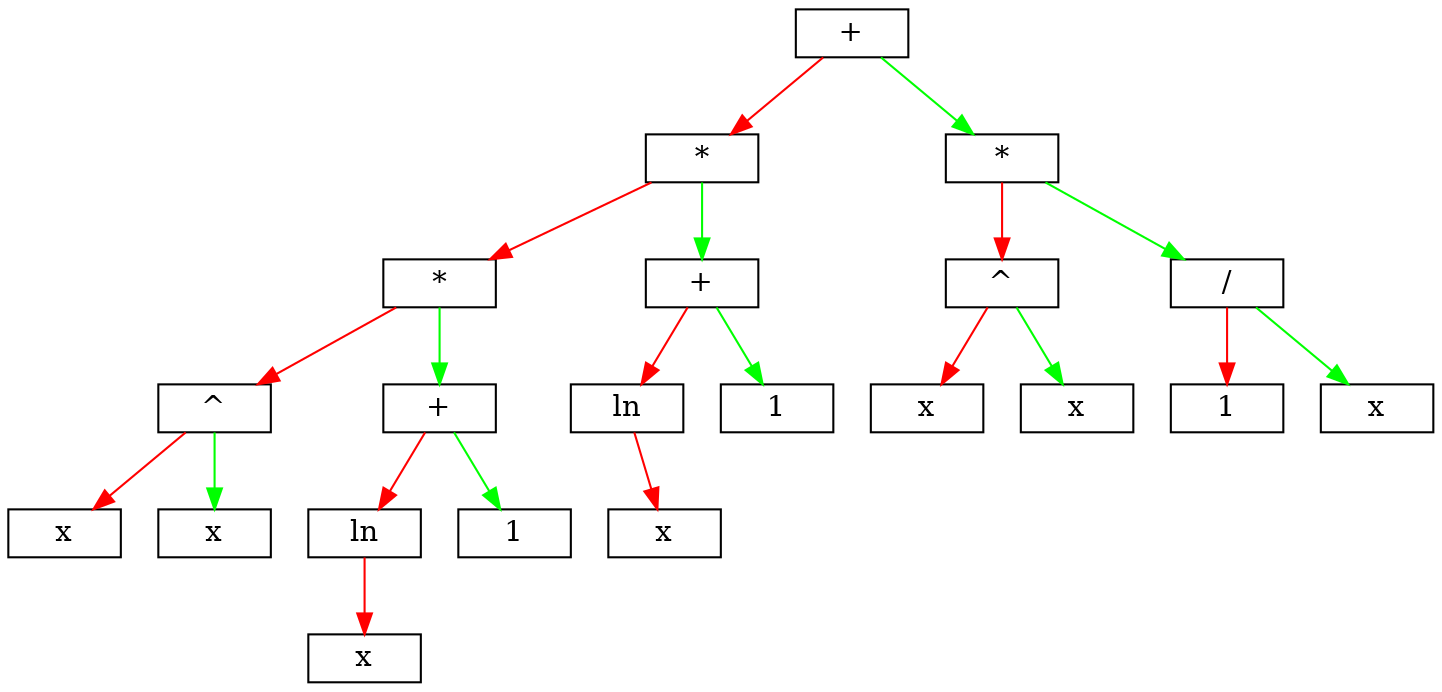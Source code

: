 digraph list {
	node [shape = record,height=.1];
	"node1" [label = "<f0>x" ] ;
	"node2" [label = "<f0>x" ] ;
	"node3" [label = "<f0>^" ] ;
	"node4" [label = "<f0>x" ] ;
	"node5" [label = "<f0>ln" ] ;
	"node10" [label = "<f0>1" ] ;
	"node11" [label = "<f0>+" ] ;
	"node12" [label = "<f0>*" ] ;
	"node15" [label = "<f0>x" ] ;
	"node14" [label = "<f0>ln" ] ;
	"node16" [label = "<f0>1" ] ;
	"node13" [label = "<f0>+" ] ;
	"node17" [label = "<f0>*" ] ;
	"node19" [label = "<f0>x" ] ;
	"node20" [label = "<f0>x" ] ;
	"node18" [label = "<f0>^" ] ;
	"node21" [label = "<f0>1" ] ;
	"node22" [label = "<f0>x" ] ;
	"node23" [label = "<f0>/" ] ;
	"node26" [label = "<f0>*" ] ;
	"node27" [label = "<f0>+" ] ;
	"node3":f0 -> "node1":f0 [color=red];
	"node3":f0 -> "node2":f0  [color=green];
	"node5":f0 -> "node4":f0 [color=red];
	"node11":f0 -> "node5":f0 [color=red];
	"node11":f0 -> "node10":f0  [color=green];
	"node12":f0 -> "node3":f0 [color=red];
	"node12":f0 -> "node11":f0  [color=green];
	"node14":f0 -> "node15":f0 [color=red];
	"node13":f0 -> "node14":f0 [color=red];
	"node13":f0 -> "node16":f0  [color=green];
	"node17":f0 -> "node12":f0 [color=red];
	"node17":f0 -> "node13":f0  [color=green];
	"node18":f0 -> "node19":f0 [color=red];
	"node18":f0 -> "node20":f0  [color=green];
	"node23":f0 -> "node21":f0 [color=red];
	"node23":f0 -> "node22":f0  [color=green];
	"node26":f0 -> "node18":f0 [color=red];
	"node26":f0 -> "node23":f0  [color=green];
	"node27":f0 -> "node17":f0 [color=red];
	"node27":f0 -> "node26":f0  [color=green];
}